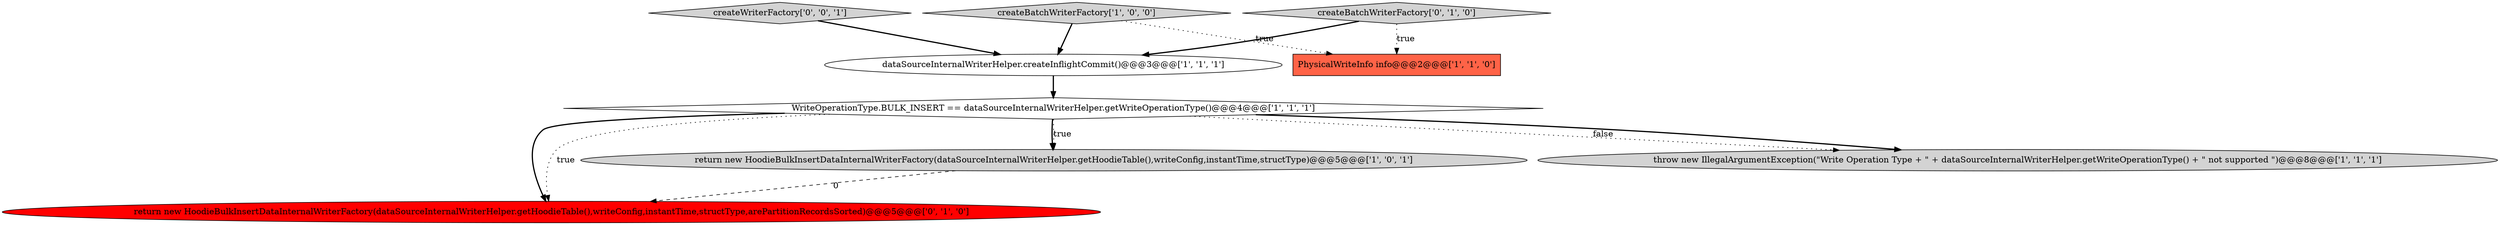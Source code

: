 digraph {
2 [style = filled, label = "WriteOperationType.BULK_INSERT == dataSourceInternalWriterHelper.getWriteOperationType()@@@4@@@['1', '1', '1']", fillcolor = white, shape = diamond image = "AAA0AAABBB1BBB"];
4 [style = filled, label = "dataSourceInternalWriterHelper.createInflightCommit()@@@3@@@['1', '1', '1']", fillcolor = white, shape = ellipse image = "AAA0AAABBB1BBB"];
7 [style = filled, label = "return new HoodieBulkInsertDataInternalWriterFactory(dataSourceInternalWriterHelper.getHoodieTable(),writeConfig,instantTime,structType,arePartitionRecordsSorted)@@@5@@@['0', '1', '0']", fillcolor = red, shape = ellipse image = "AAA1AAABBB2BBB"];
0 [style = filled, label = "return new HoodieBulkInsertDataInternalWriterFactory(dataSourceInternalWriterHelper.getHoodieTable(),writeConfig,instantTime,structType)@@@5@@@['1', '0', '1']", fillcolor = lightgray, shape = ellipse image = "AAA0AAABBB1BBB"];
3 [style = filled, label = "PhysicalWriteInfo info@@@2@@@['1', '1', '0']", fillcolor = tomato, shape = box image = "AAA0AAABBB1BBB"];
1 [style = filled, label = "createBatchWriterFactory['1', '0', '0']", fillcolor = lightgray, shape = diamond image = "AAA0AAABBB1BBB"];
8 [style = filled, label = "createWriterFactory['0', '0', '1']", fillcolor = lightgray, shape = diamond image = "AAA0AAABBB3BBB"];
6 [style = filled, label = "createBatchWriterFactory['0', '1', '0']", fillcolor = lightgray, shape = diamond image = "AAA0AAABBB2BBB"];
5 [style = filled, label = "throw new IllegalArgumentException(\"Write Operation Type + \" + dataSourceInternalWriterHelper.getWriteOperationType() + \" not supported \")@@@8@@@['1', '1', '1']", fillcolor = lightgray, shape = ellipse image = "AAA0AAABBB1BBB"];
6->4 [style = bold, label=""];
1->4 [style = bold, label=""];
2->0 [style = bold, label=""];
2->0 [style = dotted, label="true"];
4->2 [style = bold, label=""];
2->7 [style = bold, label=""];
8->4 [style = bold, label=""];
6->3 [style = dotted, label="true"];
0->7 [style = dashed, label="0"];
2->5 [style = dotted, label="false"];
2->7 [style = dotted, label="true"];
2->5 [style = bold, label=""];
1->3 [style = dotted, label="true"];
}
